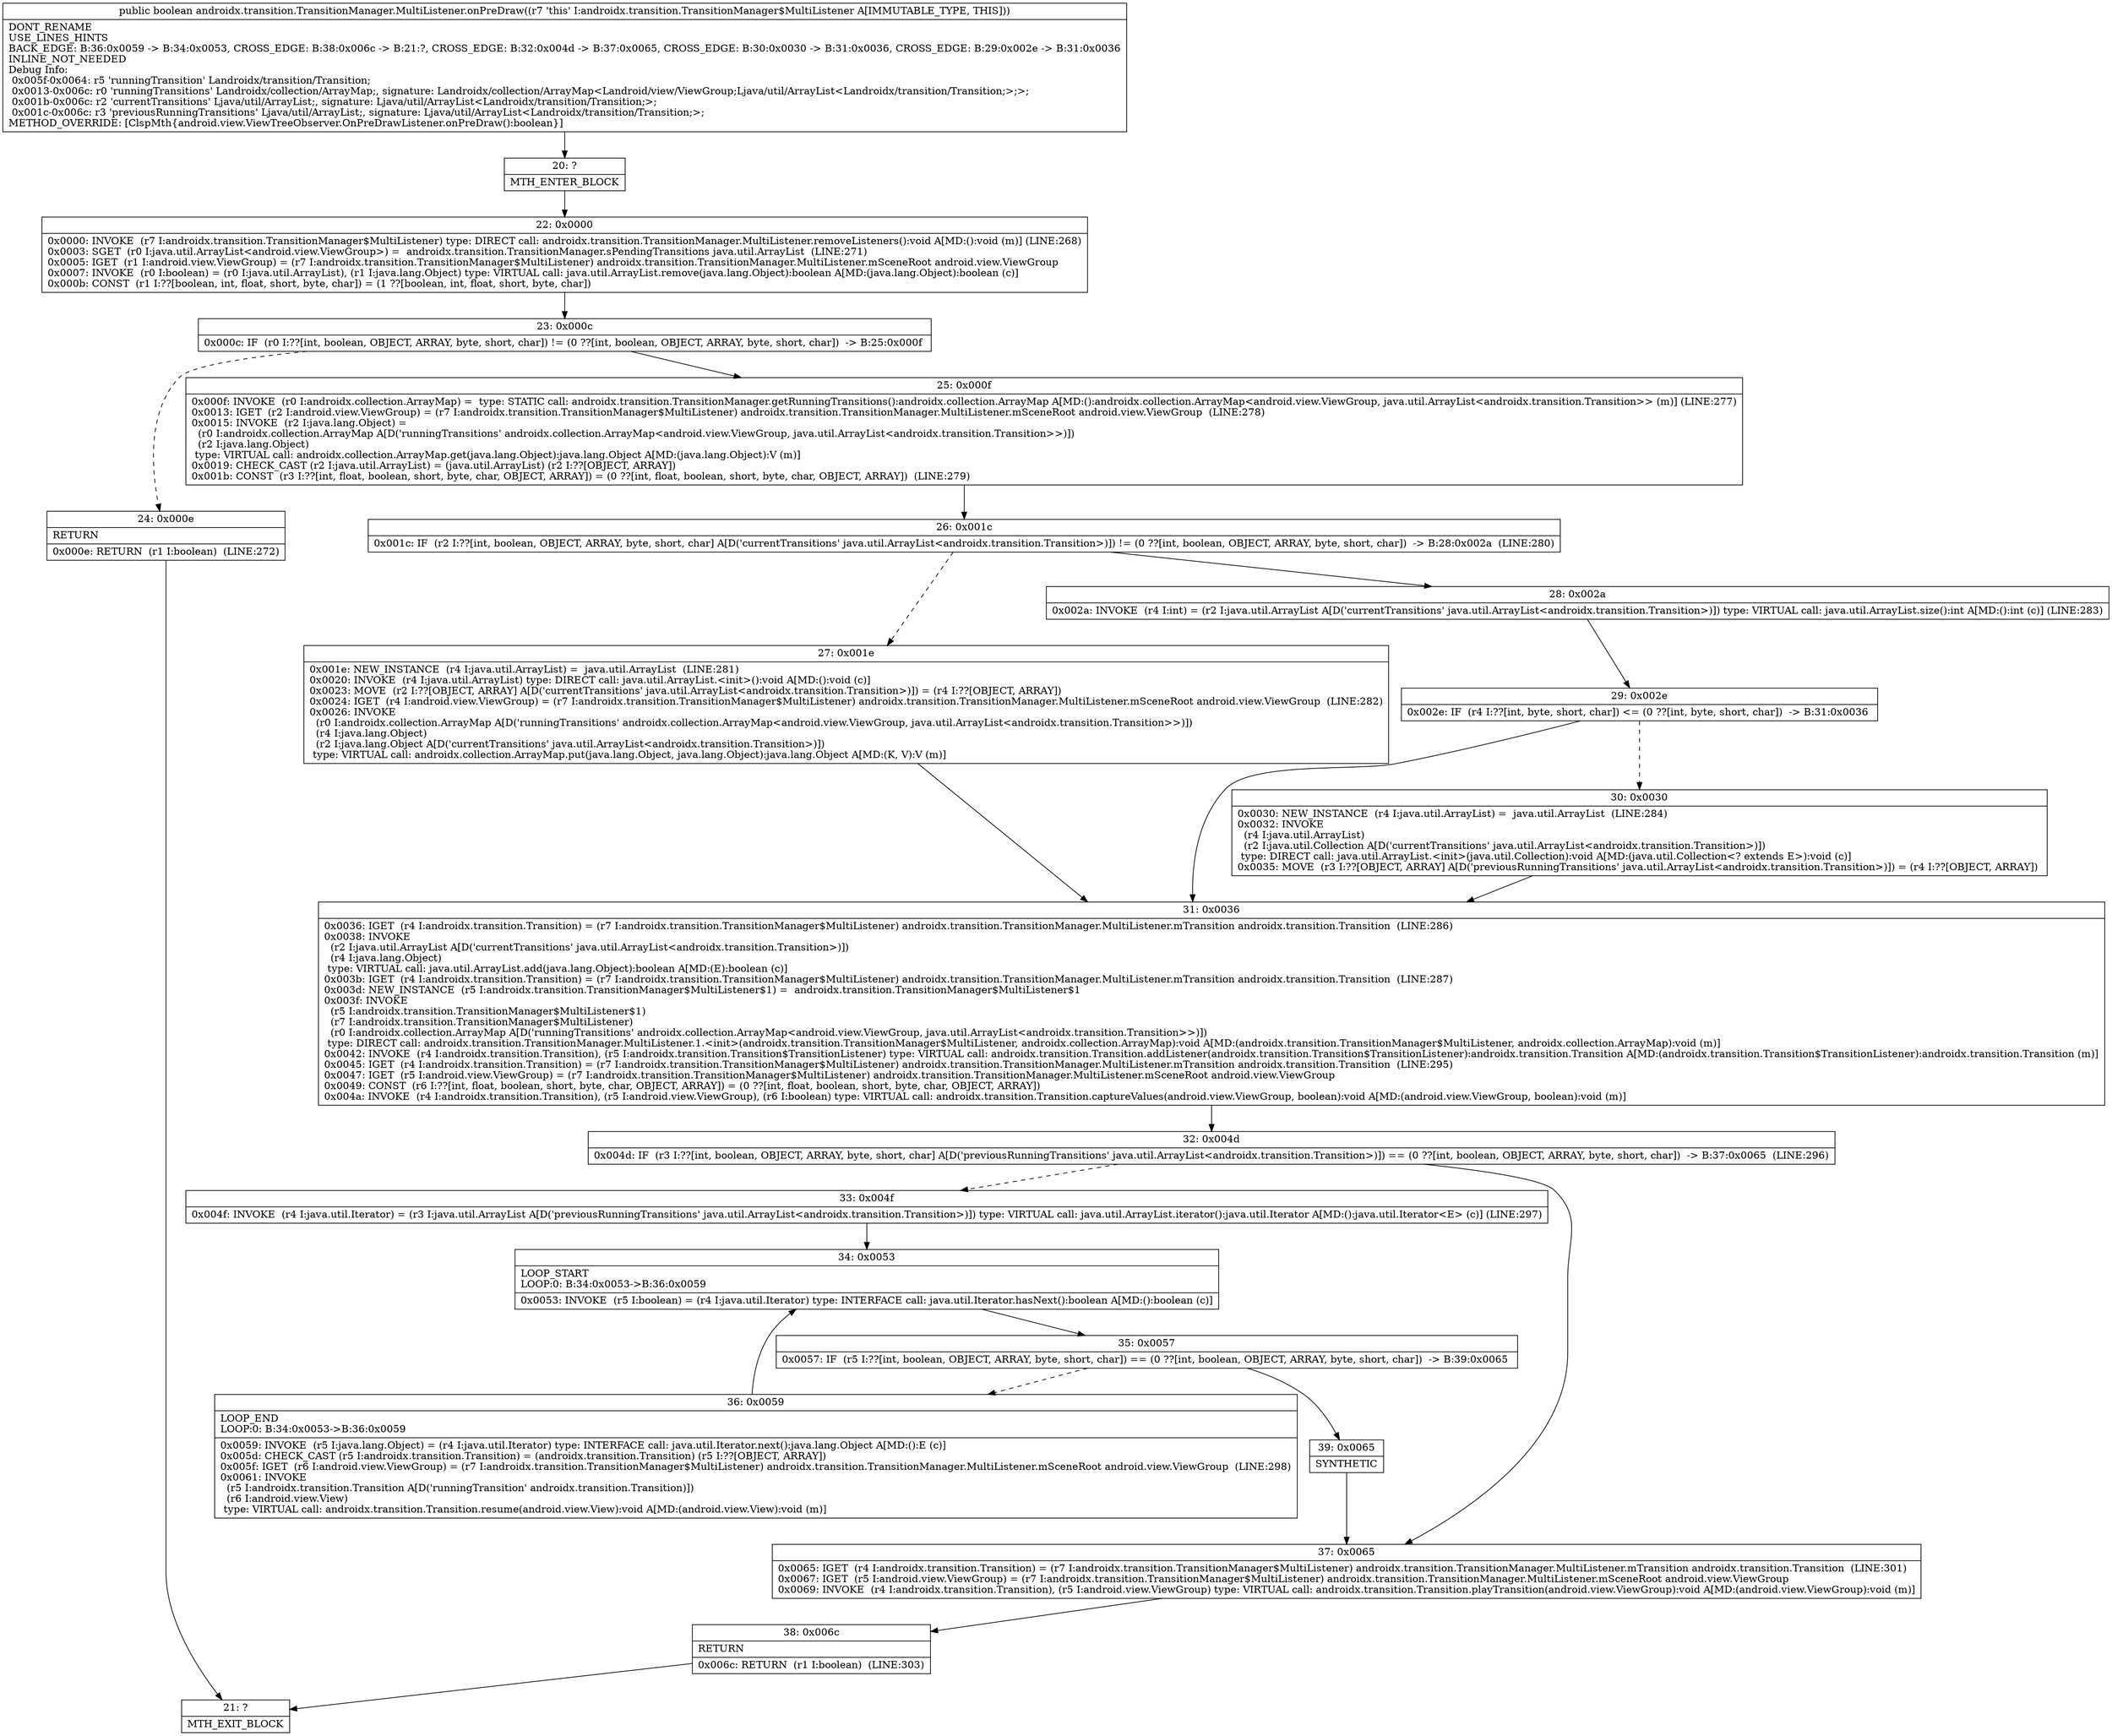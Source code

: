 digraph "CFG forandroidx.transition.TransitionManager.MultiListener.onPreDraw()Z" {
Node_20 [shape=record,label="{20\:\ ?|MTH_ENTER_BLOCK\l}"];
Node_22 [shape=record,label="{22\:\ 0x0000|0x0000: INVOKE  (r7 I:androidx.transition.TransitionManager$MultiListener) type: DIRECT call: androidx.transition.TransitionManager.MultiListener.removeListeners():void A[MD:():void (m)] (LINE:268)\l0x0003: SGET  (r0 I:java.util.ArrayList\<android.view.ViewGroup\>) =  androidx.transition.TransitionManager.sPendingTransitions java.util.ArrayList  (LINE:271)\l0x0005: IGET  (r1 I:android.view.ViewGroup) = (r7 I:androidx.transition.TransitionManager$MultiListener) androidx.transition.TransitionManager.MultiListener.mSceneRoot android.view.ViewGroup \l0x0007: INVOKE  (r0 I:boolean) = (r0 I:java.util.ArrayList), (r1 I:java.lang.Object) type: VIRTUAL call: java.util.ArrayList.remove(java.lang.Object):boolean A[MD:(java.lang.Object):boolean (c)]\l0x000b: CONST  (r1 I:??[boolean, int, float, short, byte, char]) = (1 ??[boolean, int, float, short, byte, char]) \l}"];
Node_23 [shape=record,label="{23\:\ 0x000c|0x000c: IF  (r0 I:??[int, boolean, OBJECT, ARRAY, byte, short, char]) != (0 ??[int, boolean, OBJECT, ARRAY, byte, short, char])  \-\> B:25:0x000f \l}"];
Node_24 [shape=record,label="{24\:\ 0x000e|RETURN\l|0x000e: RETURN  (r1 I:boolean)  (LINE:272)\l}"];
Node_21 [shape=record,label="{21\:\ ?|MTH_EXIT_BLOCK\l}"];
Node_25 [shape=record,label="{25\:\ 0x000f|0x000f: INVOKE  (r0 I:androidx.collection.ArrayMap) =  type: STATIC call: androidx.transition.TransitionManager.getRunningTransitions():androidx.collection.ArrayMap A[MD:():androidx.collection.ArrayMap\<android.view.ViewGroup, java.util.ArrayList\<androidx.transition.Transition\>\> (m)] (LINE:277)\l0x0013: IGET  (r2 I:android.view.ViewGroup) = (r7 I:androidx.transition.TransitionManager$MultiListener) androidx.transition.TransitionManager.MultiListener.mSceneRoot android.view.ViewGroup  (LINE:278)\l0x0015: INVOKE  (r2 I:java.lang.Object) = \l  (r0 I:androidx.collection.ArrayMap A[D('runningTransitions' androidx.collection.ArrayMap\<android.view.ViewGroup, java.util.ArrayList\<androidx.transition.Transition\>\>)])\l  (r2 I:java.lang.Object)\l type: VIRTUAL call: androidx.collection.ArrayMap.get(java.lang.Object):java.lang.Object A[MD:(java.lang.Object):V (m)]\l0x0019: CHECK_CAST (r2 I:java.util.ArrayList) = (java.util.ArrayList) (r2 I:??[OBJECT, ARRAY]) \l0x001b: CONST  (r3 I:??[int, float, boolean, short, byte, char, OBJECT, ARRAY]) = (0 ??[int, float, boolean, short, byte, char, OBJECT, ARRAY])  (LINE:279)\l}"];
Node_26 [shape=record,label="{26\:\ 0x001c|0x001c: IF  (r2 I:??[int, boolean, OBJECT, ARRAY, byte, short, char] A[D('currentTransitions' java.util.ArrayList\<androidx.transition.Transition\>)]) != (0 ??[int, boolean, OBJECT, ARRAY, byte, short, char])  \-\> B:28:0x002a  (LINE:280)\l}"];
Node_27 [shape=record,label="{27\:\ 0x001e|0x001e: NEW_INSTANCE  (r4 I:java.util.ArrayList) =  java.util.ArrayList  (LINE:281)\l0x0020: INVOKE  (r4 I:java.util.ArrayList) type: DIRECT call: java.util.ArrayList.\<init\>():void A[MD:():void (c)]\l0x0023: MOVE  (r2 I:??[OBJECT, ARRAY] A[D('currentTransitions' java.util.ArrayList\<androidx.transition.Transition\>)]) = (r4 I:??[OBJECT, ARRAY]) \l0x0024: IGET  (r4 I:android.view.ViewGroup) = (r7 I:androidx.transition.TransitionManager$MultiListener) androidx.transition.TransitionManager.MultiListener.mSceneRoot android.view.ViewGroup  (LINE:282)\l0x0026: INVOKE  \l  (r0 I:androidx.collection.ArrayMap A[D('runningTransitions' androidx.collection.ArrayMap\<android.view.ViewGroup, java.util.ArrayList\<androidx.transition.Transition\>\>)])\l  (r4 I:java.lang.Object)\l  (r2 I:java.lang.Object A[D('currentTransitions' java.util.ArrayList\<androidx.transition.Transition\>)])\l type: VIRTUAL call: androidx.collection.ArrayMap.put(java.lang.Object, java.lang.Object):java.lang.Object A[MD:(K, V):V (m)]\l}"];
Node_31 [shape=record,label="{31\:\ 0x0036|0x0036: IGET  (r4 I:androidx.transition.Transition) = (r7 I:androidx.transition.TransitionManager$MultiListener) androidx.transition.TransitionManager.MultiListener.mTransition androidx.transition.Transition  (LINE:286)\l0x0038: INVOKE  \l  (r2 I:java.util.ArrayList A[D('currentTransitions' java.util.ArrayList\<androidx.transition.Transition\>)])\l  (r4 I:java.lang.Object)\l type: VIRTUAL call: java.util.ArrayList.add(java.lang.Object):boolean A[MD:(E):boolean (c)]\l0x003b: IGET  (r4 I:androidx.transition.Transition) = (r7 I:androidx.transition.TransitionManager$MultiListener) androidx.transition.TransitionManager.MultiListener.mTransition androidx.transition.Transition  (LINE:287)\l0x003d: NEW_INSTANCE  (r5 I:androidx.transition.TransitionManager$MultiListener$1) =  androidx.transition.TransitionManager$MultiListener$1 \l0x003f: INVOKE  \l  (r5 I:androidx.transition.TransitionManager$MultiListener$1)\l  (r7 I:androidx.transition.TransitionManager$MultiListener)\l  (r0 I:androidx.collection.ArrayMap A[D('runningTransitions' androidx.collection.ArrayMap\<android.view.ViewGroup, java.util.ArrayList\<androidx.transition.Transition\>\>)])\l type: DIRECT call: androidx.transition.TransitionManager.MultiListener.1.\<init\>(androidx.transition.TransitionManager$MultiListener, androidx.collection.ArrayMap):void A[MD:(androidx.transition.TransitionManager$MultiListener, androidx.collection.ArrayMap):void (m)]\l0x0042: INVOKE  (r4 I:androidx.transition.Transition), (r5 I:androidx.transition.Transition$TransitionListener) type: VIRTUAL call: androidx.transition.Transition.addListener(androidx.transition.Transition$TransitionListener):androidx.transition.Transition A[MD:(androidx.transition.Transition$TransitionListener):androidx.transition.Transition (m)]\l0x0045: IGET  (r4 I:androidx.transition.Transition) = (r7 I:androidx.transition.TransitionManager$MultiListener) androidx.transition.TransitionManager.MultiListener.mTransition androidx.transition.Transition  (LINE:295)\l0x0047: IGET  (r5 I:android.view.ViewGroup) = (r7 I:androidx.transition.TransitionManager$MultiListener) androidx.transition.TransitionManager.MultiListener.mSceneRoot android.view.ViewGroup \l0x0049: CONST  (r6 I:??[int, float, boolean, short, byte, char, OBJECT, ARRAY]) = (0 ??[int, float, boolean, short, byte, char, OBJECT, ARRAY]) \l0x004a: INVOKE  (r4 I:androidx.transition.Transition), (r5 I:android.view.ViewGroup), (r6 I:boolean) type: VIRTUAL call: androidx.transition.Transition.captureValues(android.view.ViewGroup, boolean):void A[MD:(android.view.ViewGroup, boolean):void (m)]\l}"];
Node_32 [shape=record,label="{32\:\ 0x004d|0x004d: IF  (r3 I:??[int, boolean, OBJECT, ARRAY, byte, short, char] A[D('previousRunningTransitions' java.util.ArrayList\<androidx.transition.Transition\>)]) == (0 ??[int, boolean, OBJECT, ARRAY, byte, short, char])  \-\> B:37:0x0065  (LINE:296)\l}"];
Node_33 [shape=record,label="{33\:\ 0x004f|0x004f: INVOKE  (r4 I:java.util.Iterator) = (r3 I:java.util.ArrayList A[D('previousRunningTransitions' java.util.ArrayList\<androidx.transition.Transition\>)]) type: VIRTUAL call: java.util.ArrayList.iterator():java.util.Iterator A[MD:():java.util.Iterator\<E\> (c)] (LINE:297)\l}"];
Node_34 [shape=record,label="{34\:\ 0x0053|LOOP_START\lLOOP:0: B:34:0x0053\-\>B:36:0x0059\l|0x0053: INVOKE  (r5 I:boolean) = (r4 I:java.util.Iterator) type: INTERFACE call: java.util.Iterator.hasNext():boolean A[MD:():boolean (c)]\l}"];
Node_35 [shape=record,label="{35\:\ 0x0057|0x0057: IF  (r5 I:??[int, boolean, OBJECT, ARRAY, byte, short, char]) == (0 ??[int, boolean, OBJECT, ARRAY, byte, short, char])  \-\> B:39:0x0065 \l}"];
Node_36 [shape=record,label="{36\:\ 0x0059|LOOP_END\lLOOP:0: B:34:0x0053\-\>B:36:0x0059\l|0x0059: INVOKE  (r5 I:java.lang.Object) = (r4 I:java.util.Iterator) type: INTERFACE call: java.util.Iterator.next():java.lang.Object A[MD:():E (c)]\l0x005d: CHECK_CAST (r5 I:androidx.transition.Transition) = (androidx.transition.Transition) (r5 I:??[OBJECT, ARRAY]) \l0x005f: IGET  (r6 I:android.view.ViewGroup) = (r7 I:androidx.transition.TransitionManager$MultiListener) androidx.transition.TransitionManager.MultiListener.mSceneRoot android.view.ViewGroup  (LINE:298)\l0x0061: INVOKE  \l  (r5 I:androidx.transition.Transition A[D('runningTransition' androidx.transition.Transition)])\l  (r6 I:android.view.View)\l type: VIRTUAL call: androidx.transition.Transition.resume(android.view.View):void A[MD:(android.view.View):void (m)]\l}"];
Node_39 [shape=record,label="{39\:\ 0x0065|SYNTHETIC\l}"];
Node_37 [shape=record,label="{37\:\ 0x0065|0x0065: IGET  (r4 I:androidx.transition.Transition) = (r7 I:androidx.transition.TransitionManager$MultiListener) androidx.transition.TransitionManager.MultiListener.mTransition androidx.transition.Transition  (LINE:301)\l0x0067: IGET  (r5 I:android.view.ViewGroup) = (r7 I:androidx.transition.TransitionManager$MultiListener) androidx.transition.TransitionManager.MultiListener.mSceneRoot android.view.ViewGroup \l0x0069: INVOKE  (r4 I:androidx.transition.Transition), (r5 I:android.view.ViewGroup) type: VIRTUAL call: androidx.transition.Transition.playTransition(android.view.ViewGroup):void A[MD:(android.view.ViewGroup):void (m)]\l}"];
Node_38 [shape=record,label="{38\:\ 0x006c|RETURN\l|0x006c: RETURN  (r1 I:boolean)  (LINE:303)\l}"];
Node_28 [shape=record,label="{28\:\ 0x002a|0x002a: INVOKE  (r4 I:int) = (r2 I:java.util.ArrayList A[D('currentTransitions' java.util.ArrayList\<androidx.transition.Transition\>)]) type: VIRTUAL call: java.util.ArrayList.size():int A[MD:():int (c)] (LINE:283)\l}"];
Node_29 [shape=record,label="{29\:\ 0x002e|0x002e: IF  (r4 I:??[int, byte, short, char]) \<= (0 ??[int, byte, short, char])  \-\> B:31:0x0036 \l}"];
Node_30 [shape=record,label="{30\:\ 0x0030|0x0030: NEW_INSTANCE  (r4 I:java.util.ArrayList) =  java.util.ArrayList  (LINE:284)\l0x0032: INVOKE  \l  (r4 I:java.util.ArrayList)\l  (r2 I:java.util.Collection A[D('currentTransitions' java.util.ArrayList\<androidx.transition.Transition\>)])\l type: DIRECT call: java.util.ArrayList.\<init\>(java.util.Collection):void A[MD:(java.util.Collection\<? extends E\>):void (c)]\l0x0035: MOVE  (r3 I:??[OBJECT, ARRAY] A[D('previousRunningTransitions' java.util.ArrayList\<androidx.transition.Transition\>)]) = (r4 I:??[OBJECT, ARRAY]) \l}"];
MethodNode[shape=record,label="{public boolean androidx.transition.TransitionManager.MultiListener.onPreDraw((r7 'this' I:androidx.transition.TransitionManager$MultiListener A[IMMUTABLE_TYPE, THIS]))  | DONT_RENAME\lUSE_LINES_HINTS\lBACK_EDGE: B:36:0x0059 \-\> B:34:0x0053, CROSS_EDGE: B:38:0x006c \-\> B:21:?, CROSS_EDGE: B:32:0x004d \-\> B:37:0x0065, CROSS_EDGE: B:30:0x0030 \-\> B:31:0x0036, CROSS_EDGE: B:29:0x002e \-\> B:31:0x0036\lINLINE_NOT_NEEDED\lDebug Info:\l  0x005f\-0x0064: r5 'runningTransition' Landroidx\/transition\/Transition;\l  0x0013\-0x006c: r0 'runningTransitions' Landroidx\/collection\/ArrayMap;, signature: Landroidx\/collection\/ArrayMap\<Landroid\/view\/ViewGroup;Ljava\/util\/ArrayList\<Landroidx\/transition\/Transition;\>;\>;\l  0x001b\-0x006c: r2 'currentTransitions' Ljava\/util\/ArrayList;, signature: Ljava\/util\/ArrayList\<Landroidx\/transition\/Transition;\>;\l  0x001c\-0x006c: r3 'previousRunningTransitions' Ljava\/util\/ArrayList;, signature: Ljava\/util\/ArrayList\<Landroidx\/transition\/Transition;\>;\lMETHOD_OVERRIDE: [ClspMth\{android.view.ViewTreeObserver.OnPreDrawListener.onPreDraw():boolean\}]\l}"];
MethodNode -> Node_20;Node_20 -> Node_22;
Node_22 -> Node_23;
Node_23 -> Node_24[style=dashed];
Node_23 -> Node_25;
Node_24 -> Node_21;
Node_25 -> Node_26;
Node_26 -> Node_27[style=dashed];
Node_26 -> Node_28;
Node_27 -> Node_31;
Node_31 -> Node_32;
Node_32 -> Node_33[style=dashed];
Node_32 -> Node_37;
Node_33 -> Node_34;
Node_34 -> Node_35;
Node_35 -> Node_36[style=dashed];
Node_35 -> Node_39;
Node_36 -> Node_34;
Node_39 -> Node_37;
Node_37 -> Node_38;
Node_38 -> Node_21;
Node_28 -> Node_29;
Node_29 -> Node_30[style=dashed];
Node_29 -> Node_31;
Node_30 -> Node_31;
}

